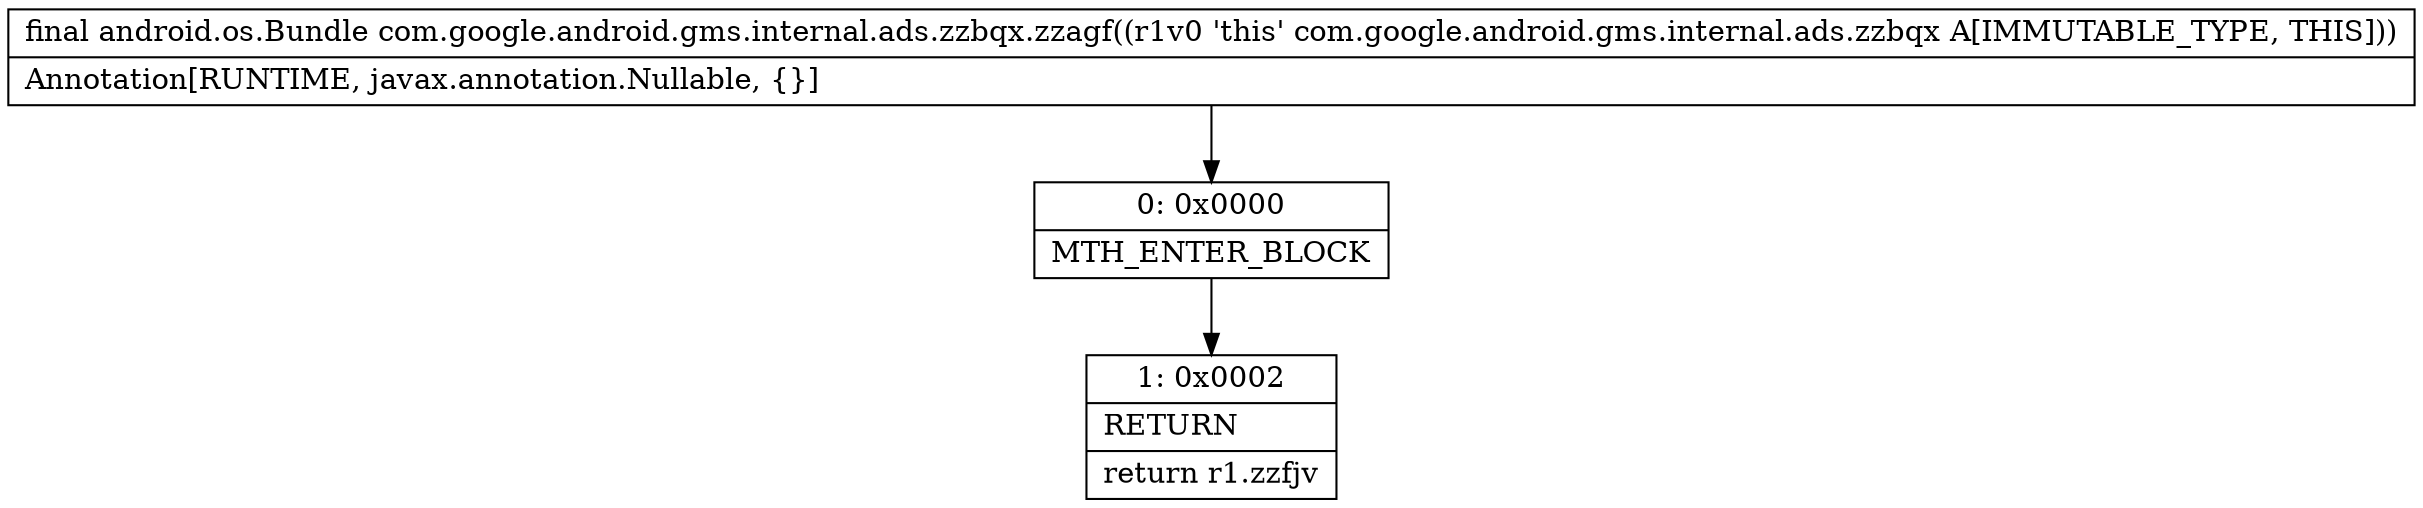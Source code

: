 digraph "CFG forcom.google.android.gms.internal.ads.zzbqx.zzagf()Landroid\/os\/Bundle;" {
Node_0 [shape=record,label="{0\:\ 0x0000|MTH_ENTER_BLOCK\l}"];
Node_1 [shape=record,label="{1\:\ 0x0002|RETURN\l|return r1.zzfjv\l}"];
MethodNode[shape=record,label="{final android.os.Bundle com.google.android.gms.internal.ads.zzbqx.zzagf((r1v0 'this' com.google.android.gms.internal.ads.zzbqx A[IMMUTABLE_TYPE, THIS]))  | Annotation[RUNTIME, javax.annotation.Nullable, \{\}]\l}"];
MethodNode -> Node_0;
Node_0 -> Node_1;
}


